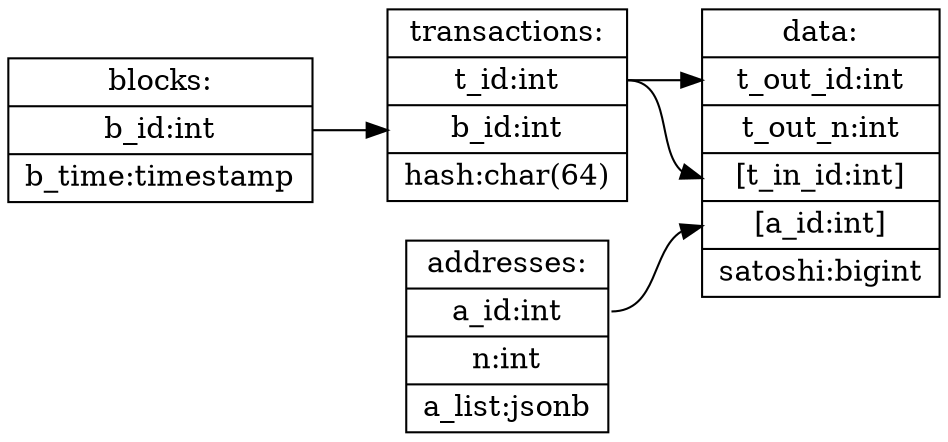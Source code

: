 // powered by https://dreampuf.github.io/GraphvizOnline/
digraph DB {
    rankdir=LR;
    node [shape="record"] {
    bk_o [label="blocks: | <id> b_id:int | <date> b_time:timestamp"];
    tx_o [label="transactions: | <id> t_id:int | <b_id> b_id:int | <hash> hash:char(64)"];
    vout_o [label="data: | <t_id> t_out_id:int | <n> t_out_n:int | <t_id_in> [t_in_id:int] | <a_id> [a_id:int] | <money> satoshi:bigint"];
    addr_o [label="addresses: | <id> a_id:int | <n> n:int | <name> a_list:jsonb"];
    }
    bk_o:id -> tx_o:b_id;
    tx_o:id -> vout_o:t_id;
    tx_o:id -> vout_o:t_id_in;
    addr_o:id -> vout_o:a_id;
}
